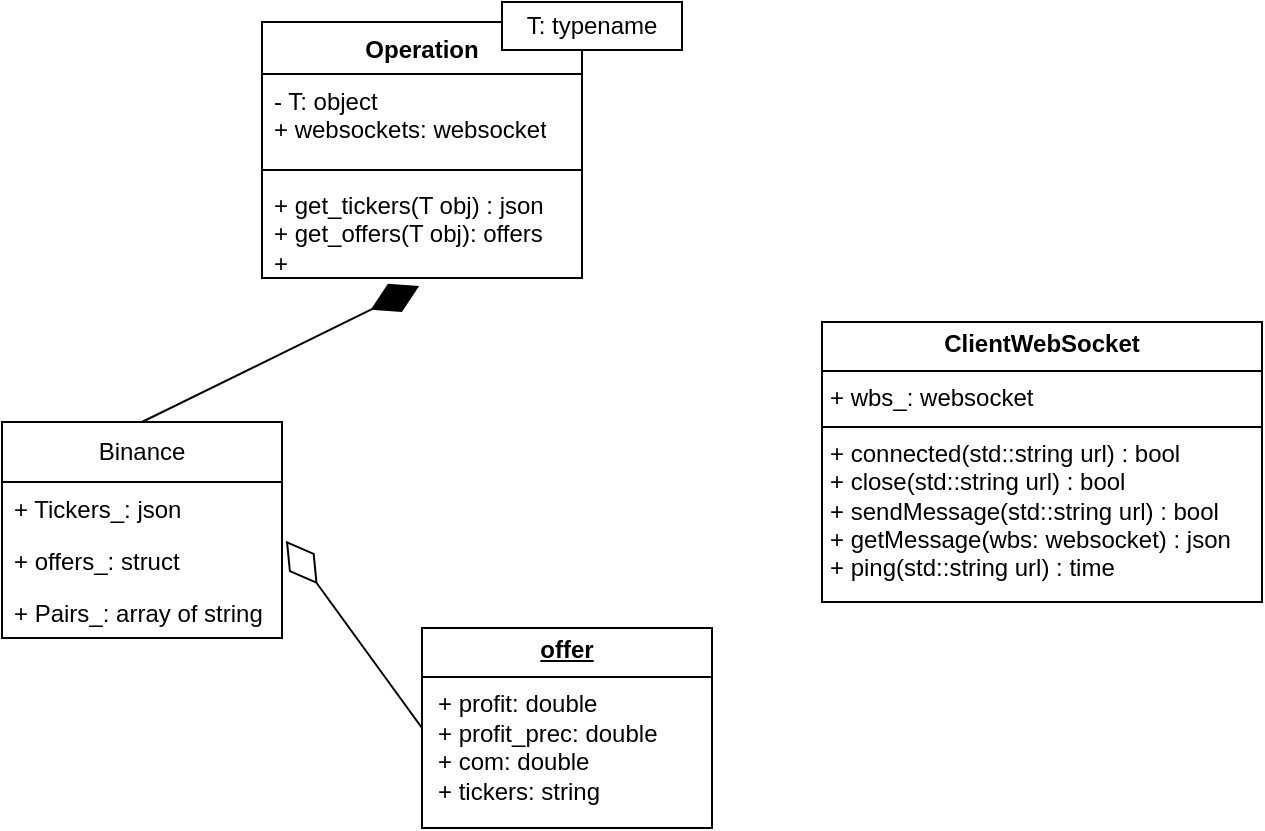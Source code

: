 <mxfile version="24.0.7" type="github">
  <diagram name="Страница — 1" id="r_a2RbQVmMMxGo8qC575">
    <mxGraphModel dx="1150" dy="500" grid="1" gridSize="10" guides="1" tooltips="1" connect="1" arrows="1" fold="1" page="1" pageScale="1" pageWidth="827" pageHeight="1169" math="0" shadow="0">
      <root>
        <mxCell id="0" />
        <mxCell id="1" parent="0" />
        <mxCell id="undRAIASFUk0woP_7uNi-1" value="Binance" style="swimlane;fontStyle=0;childLayout=stackLayout;horizontal=1;startSize=30;fillColor=none;horizontalStack=0;resizeParent=1;resizeParentMax=0;resizeLast=0;collapsible=1;marginBottom=0;whiteSpace=wrap;html=1;" vertex="1" parent="1">
          <mxGeometry x="180" y="250" width="140" height="108" as="geometry" />
        </mxCell>
        <mxCell id="undRAIASFUk0woP_7uNi-2" value="+ Tickers_: json" style="text;strokeColor=none;fillColor=none;align=left;verticalAlign=top;spacingLeft=4;spacingRight=4;overflow=hidden;rotatable=0;points=[[0,0.5],[1,0.5]];portConstraint=eastwest;whiteSpace=wrap;html=1;" vertex="1" parent="undRAIASFUk0woP_7uNi-1">
          <mxGeometry y="30" width="140" height="26" as="geometry" />
        </mxCell>
        <mxCell id="undRAIASFUk0woP_7uNi-3" value="+ offers_: struct&amp;nbsp;" style="text;strokeColor=none;fillColor=none;align=left;verticalAlign=top;spacingLeft=4;spacingRight=4;overflow=hidden;rotatable=0;points=[[0,0.5],[1,0.5]];portConstraint=eastwest;whiteSpace=wrap;html=1;" vertex="1" parent="undRAIASFUk0woP_7uNi-1">
          <mxGeometry y="56" width="140" height="26" as="geometry" />
        </mxCell>
        <mxCell id="undRAIASFUk0woP_7uNi-4" value="+ Pairs_: array of string" style="text;strokeColor=none;fillColor=none;align=left;verticalAlign=top;spacingLeft=4;spacingRight=4;overflow=hidden;rotatable=0;points=[[0,0.5],[1,0.5]];portConstraint=eastwest;whiteSpace=wrap;html=1;" vertex="1" parent="undRAIASFUk0woP_7uNi-1">
          <mxGeometry y="82" width="140" height="26" as="geometry" />
        </mxCell>
        <mxCell id="undRAIASFUk0woP_7uNi-5" value="Operation" style="swimlane;fontStyle=1;align=center;verticalAlign=top;childLayout=stackLayout;horizontal=1;startSize=26;horizontalStack=0;resizeParent=1;resizeParentMax=0;resizeLast=0;collapsible=1;marginBottom=0;whiteSpace=wrap;html=1;" vertex="1" parent="1">
          <mxGeometry x="310" y="50" width="160" height="128" as="geometry" />
        </mxCell>
        <mxCell id="undRAIASFUk0woP_7uNi-6" value="- T: object&lt;div&gt;+ websockets: websocket&lt;/div&gt;" style="text;strokeColor=none;fillColor=none;align=left;verticalAlign=top;spacingLeft=4;spacingRight=4;overflow=hidden;rotatable=0;points=[[0,0.5],[1,0.5]];portConstraint=eastwest;whiteSpace=wrap;html=1;" vertex="1" parent="undRAIASFUk0woP_7uNi-5">
          <mxGeometry y="26" width="160" height="44" as="geometry" />
        </mxCell>
        <mxCell id="undRAIASFUk0woP_7uNi-7" value="" style="line;strokeWidth=1;fillColor=none;align=left;verticalAlign=middle;spacingTop=-1;spacingLeft=3;spacingRight=3;rotatable=0;labelPosition=right;points=[];portConstraint=eastwest;strokeColor=inherit;" vertex="1" parent="undRAIASFUk0woP_7uNi-5">
          <mxGeometry y="70" width="160" height="8" as="geometry" />
        </mxCell>
        <mxCell id="undRAIASFUk0woP_7uNi-8" value="+ get_tickers(T obj) : json&lt;div&gt;+ get_offers(T obj): offers&lt;/div&gt;&lt;div&gt;+&lt;/div&gt;" style="text;strokeColor=none;fillColor=none;align=left;verticalAlign=top;spacingLeft=4;spacingRight=4;overflow=hidden;rotatable=0;points=[[0,0.5],[1,0.5]];portConstraint=eastwest;whiteSpace=wrap;html=1;" vertex="1" parent="undRAIASFUk0woP_7uNi-5">
          <mxGeometry y="78" width="160" height="50" as="geometry" />
        </mxCell>
        <mxCell id="undRAIASFUk0woP_7uNi-11" value="&lt;p style=&quot;margin:0px;margin-top:4px;text-align:center;text-decoration:underline;&quot;&gt;&lt;b&gt;offer&lt;/b&gt;&lt;/p&gt;&lt;hr size=&quot;1&quot; style=&quot;border-style:solid;&quot;&gt;&lt;p style=&quot;margin:0px;margin-left:8px;&quot;&gt;+ profit: double&lt;/p&gt;&lt;p style=&quot;margin:0px;margin-left:8px;&quot;&gt;+ profit_prec: double&lt;br&gt;+ com: double&lt;br&gt;+ tickers: string&lt;/p&gt;" style="verticalAlign=top;align=left;overflow=fill;html=1;whiteSpace=wrap;direction=south;" vertex="1" parent="1">
          <mxGeometry x="390" y="353" width="145" height="100" as="geometry" />
        </mxCell>
        <mxCell id="undRAIASFUk0woP_7uNi-13" value="" style="endArrow=diamondThin;endFill=0;endSize=24;html=1;rounded=0;exitX=0.5;exitY=1;exitDx=0;exitDy=0;entryX=1.014;entryY=0.129;entryDx=0;entryDy=0;entryPerimeter=0;" edge="1" parent="1" source="undRAIASFUk0woP_7uNi-11" target="undRAIASFUk0woP_7uNi-3">
          <mxGeometry width="160" relative="1" as="geometry">
            <mxPoint x="260" y="260" as="sourcePoint" />
            <mxPoint x="420" y="260" as="targetPoint" />
            <Array as="points" />
          </mxGeometry>
        </mxCell>
        <mxCell id="undRAIASFUk0woP_7uNi-14" value="" style="endArrow=diamondThin;endFill=1;endSize=24;html=1;rounded=0;entryX=0.491;entryY=1.08;entryDx=0;entryDy=0;entryPerimeter=0;exitX=0.5;exitY=0;exitDx=0;exitDy=0;" edge="1" parent="1" source="undRAIASFUk0woP_7uNi-1" target="undRAIASFUk0woP_7uNi-8">
          <mxGeometry width="160" relative="1" as="geometry">
            <mxPoint x="260" y="260" as="sourcePoint" />
            <mxPoint x="420" y="260" as="targetPoint" />
          </mxGeometry>
        </mxCell>
        <mxCell id="undRAIASFUk0woP_7uNi-15" value="T: typename" style="rounded=0;whiteSpace=wrap;html=1;" vertex="1" parent="1">
          <mxGeometry x="430" y="40" width="90" height="24" as="geometry" />
        </mxCell>
        <mxCell id="undRAIASFUk0woP_7uNi-16" value="&lt;p style=&quot;margin:0px;margin-top:4px;text-align:center;&quot;&gt;&lt;b&gt;ClientWebSocket&lt;/b&gt;&lt;/p&gt;&lt;hr size=&quot;1&quot; style=&quot;border-style:solid;&quot;&gt;&lt;p style=&quot;margin:0px;margin-left:4px;&quot;&gt;+ wbs_: websocket&lt;/p&gt;&lt;hr size=&quot;1&quot; style=&quot;border-style:solid;&quot;&gt;&lt;p style=&quot;margin:0px;margin-left:4px;&quot;&gt;+ connected(std::string url) : bool&lt;/p&gt;&lt;p style=&quot;margin:0px;margin-left:4px;&quot;&gt;+ close(std::string url) : bool&lt;/p&gt;&lt;p style=&quot;margin:0px;margin-left:4px;&quot;&gt;+ sendMessage(std::string url) : bool&lt;/p&gt;&lt;p style=&quot;margin:0px;margin-left:4px;&quot;&gt;+ getMessage(wbs: websocket) : json&lt;/p&gt;&lt;p style=&quot;margin:0px;margin-left:4px;&quot;&gt;+ ping(std::string url) : time&lt;/p&gt;" style="verticalAlign=top;align=left;overflow=fill;html=1;whiteSpace=wrap;" vertex="1" parent="1">
          <mxGeometry x="590" y="200" width="220" height="140" as="geometry" />
        </mxCell>
      </root>
    </mxGraphModel>
  </diagram>
</mxfile>
